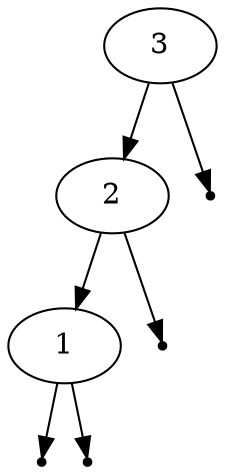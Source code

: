 digraph {
	graph [ordering="out"];
	3 -> 2;
	null3r [shape="point"];
	3 -> null3r;
	2 -> 1;
	null2r [shape="point"];
	2 -> null2r;
	null1l [shape="point"];
	1 -> null1l;
	null1r [shape="point"];
	1 -> null1r;
}
digraph {
	graph [ordering="out"];
	2 -> 1;
	2 -> 3;
	null1l [shape="point"];
	1 -> null1l;
	null1r [shape="point"];
	1 -> null1r;
	null3l [shape="point"];
	3 -> null3l;
	null3r [shape="point"];
	3 -> null3r;
}
